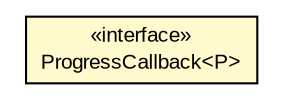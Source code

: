 #!/usr/local/bin/dot
#
# Class diagram 
# Generated by UMLGraph version R5_6-24-gf6e263 (http://www.umlgraph.org/)
#

digraph G {
	edge [fontname="arial",fontsize=10,labelfontname="arial",labelfontsize=10];
	node [fontname="arial",fontsize=10,shape=plaintext];
	nodesep=0.25;
	ranksep=0.5;
	rankdir=LR;
	// org.turbogwt.core.future.shared.ProgressCallback<P>
	c1226 [label=<<table title="org.turbogwt.core.future.shared.ProgressCallback" border="0" cellborder="1" cellspacing="0" cellpadding="2" port="p" bgcolor="lemonChiffon" href="./ProgressCallback.html">
		<tr><td><table border="0" cellspacing="0" cellpadding="1">
<tr><td align="center" balign="center"> &#171;interface&#187; </td></tr>
<tr><td align="center" balign="center"> ProgressCallback&lt;P&gt; </td></tr>
		</table></td></tr>
		</table>>, URL="./ProgressCallback.html", fontname="arial", fontcolor="black", fontsize=10.0];
}

